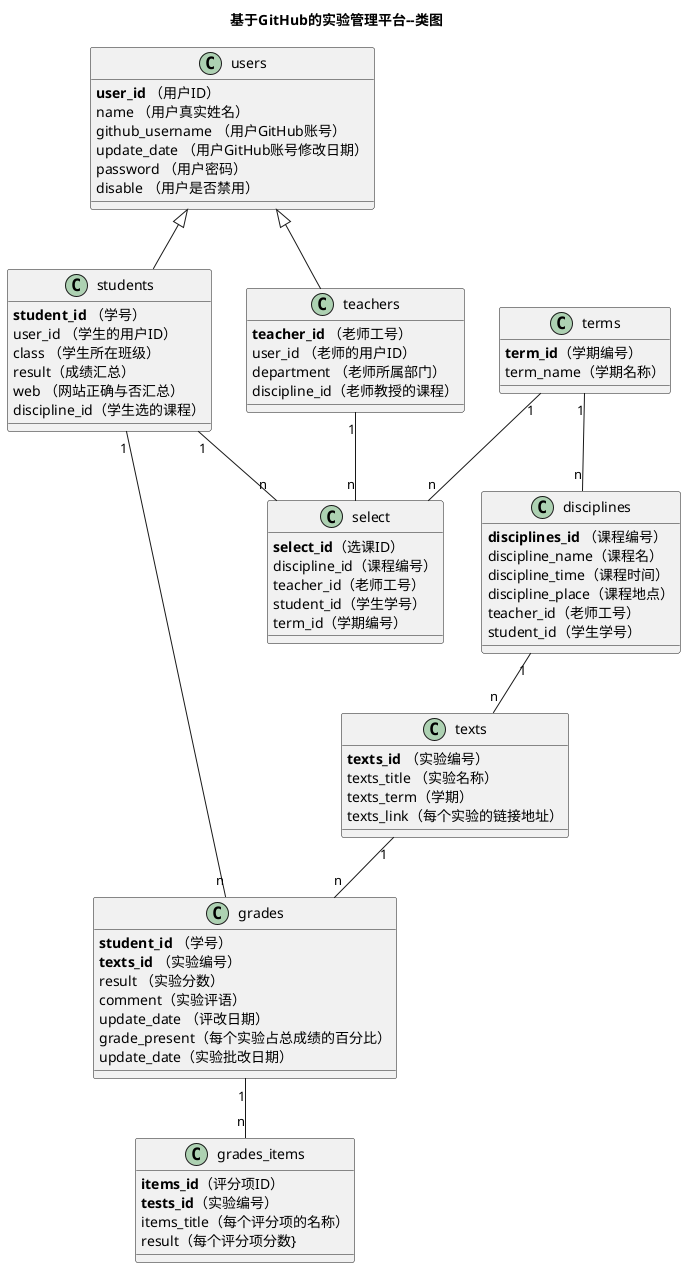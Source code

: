 @startuml
title 基于GitHub的实验管理平台--类图
class users {
    <b>user_id</b> （用户ID）
    name （用户真实姓名）
    github_username （用户GitHub账号）
    update_date （用户GitHub账号修改日期）
    password （用户密码）
    disable （用户是否禁用）
}

class teachers{
    <b>teacher_id</b> （老师工号）
    user_id （老师的用户ID）
    department （老师所属部门）
    discipline_id（老师教授的课程）
}

class students{
    <b>student_id</b> （学号）
    user_id （学生的用户ID）
    class （学生所在班级）
    result（成绩汇总）
    web （网站正确与否汇总）
    discipline_id（学生选的课程）
}

users <|- students
users <|-- teachers

class terms{
    <b>term_id</b>（学期编号）
    term_name（学期名称）
}

class disciplines{
    <b>disciplines_id</b> （课程编号）
    discipline_name（课程名）
    discipline_time（课程时间）
    discipline_place（课程地点）
    teacher_id（老师工号）
    student_id（学生学号）
}

class select{
    <b>select_id</b>（选课ID）
    discipline_id（课程编号）
    teacher_id（老师工号）
    student_id（学生学号）
    term_id（学期编号）
}


class texts {
    <b>texts_id</b> （实验编号）
    texts_title （实验名称）
    texts_term（学期）
    texts_link（每个实验的链接地址）
}

class grades {
    <b>student_id</b> （学号）
    <b>texts_id</b> （实验编号）
    result （实验分数）
    comment（实验评语）
    update_date （评改日期）
    grade_present（每个实验占总成绩的百分比）
    update_date（实验批改日期）
}

class grades_items{
    <b>items_id</b>（评分项ID）
    <b>tests_id</b>（实验编号）
    items_title（每个评分项的名称）
     result（每个评分项分数}
     }

grades "1" -- "n" grades_items
students "1" -- "n"  grades
texts "1" -- "n"  grades
teachers "1" -- "n"  select
students "1" -- "n"  select
terms "1" -- "n"  disciplines
disciplines "1" -- "n" texts
terms "1" -- "n"  select

@enduml